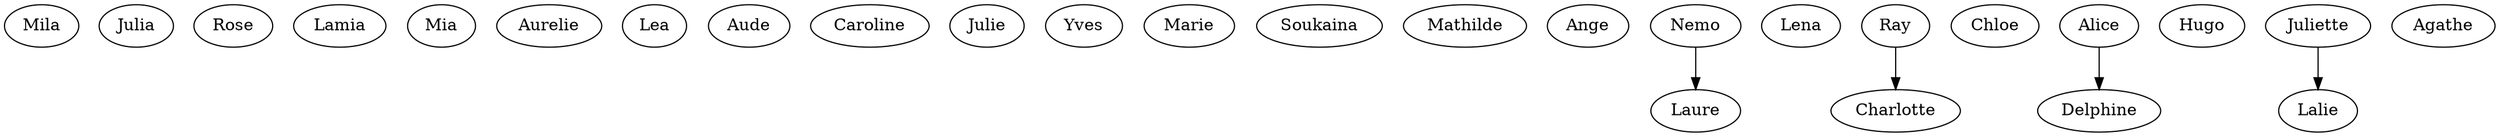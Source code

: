 strict digraph G {
  Mila;
  Julia;
  Rose;
  Lamia;
  Lamia;
  Mia;
  Aurelie;
  Aurelie;
  Lea;
  Aude;
  Caroline;
  Julie;
  Yves;
  Marie;
  Soukaina;
  Lamia;
  Mathilde;
  Ange;
  Laure;
  Nemo;
  Lena;
  Aude;
  Aurelie;
  Lea;
  Charlotte;
  Chloe;
  Mia;
  Alice;
  Lamia;
  Hugo;
  Delphine;
  Lalie;
  Juliette;
  Mia;
  Ray;
  Charlotte;
  Mathilde;
  Agathe;
  Charlotte;
  Marie;
  Nemo -> Laure;
  Alice -> Delphine;
  Juliette -> Lalie;
  Ray -> Charlotte;
}

